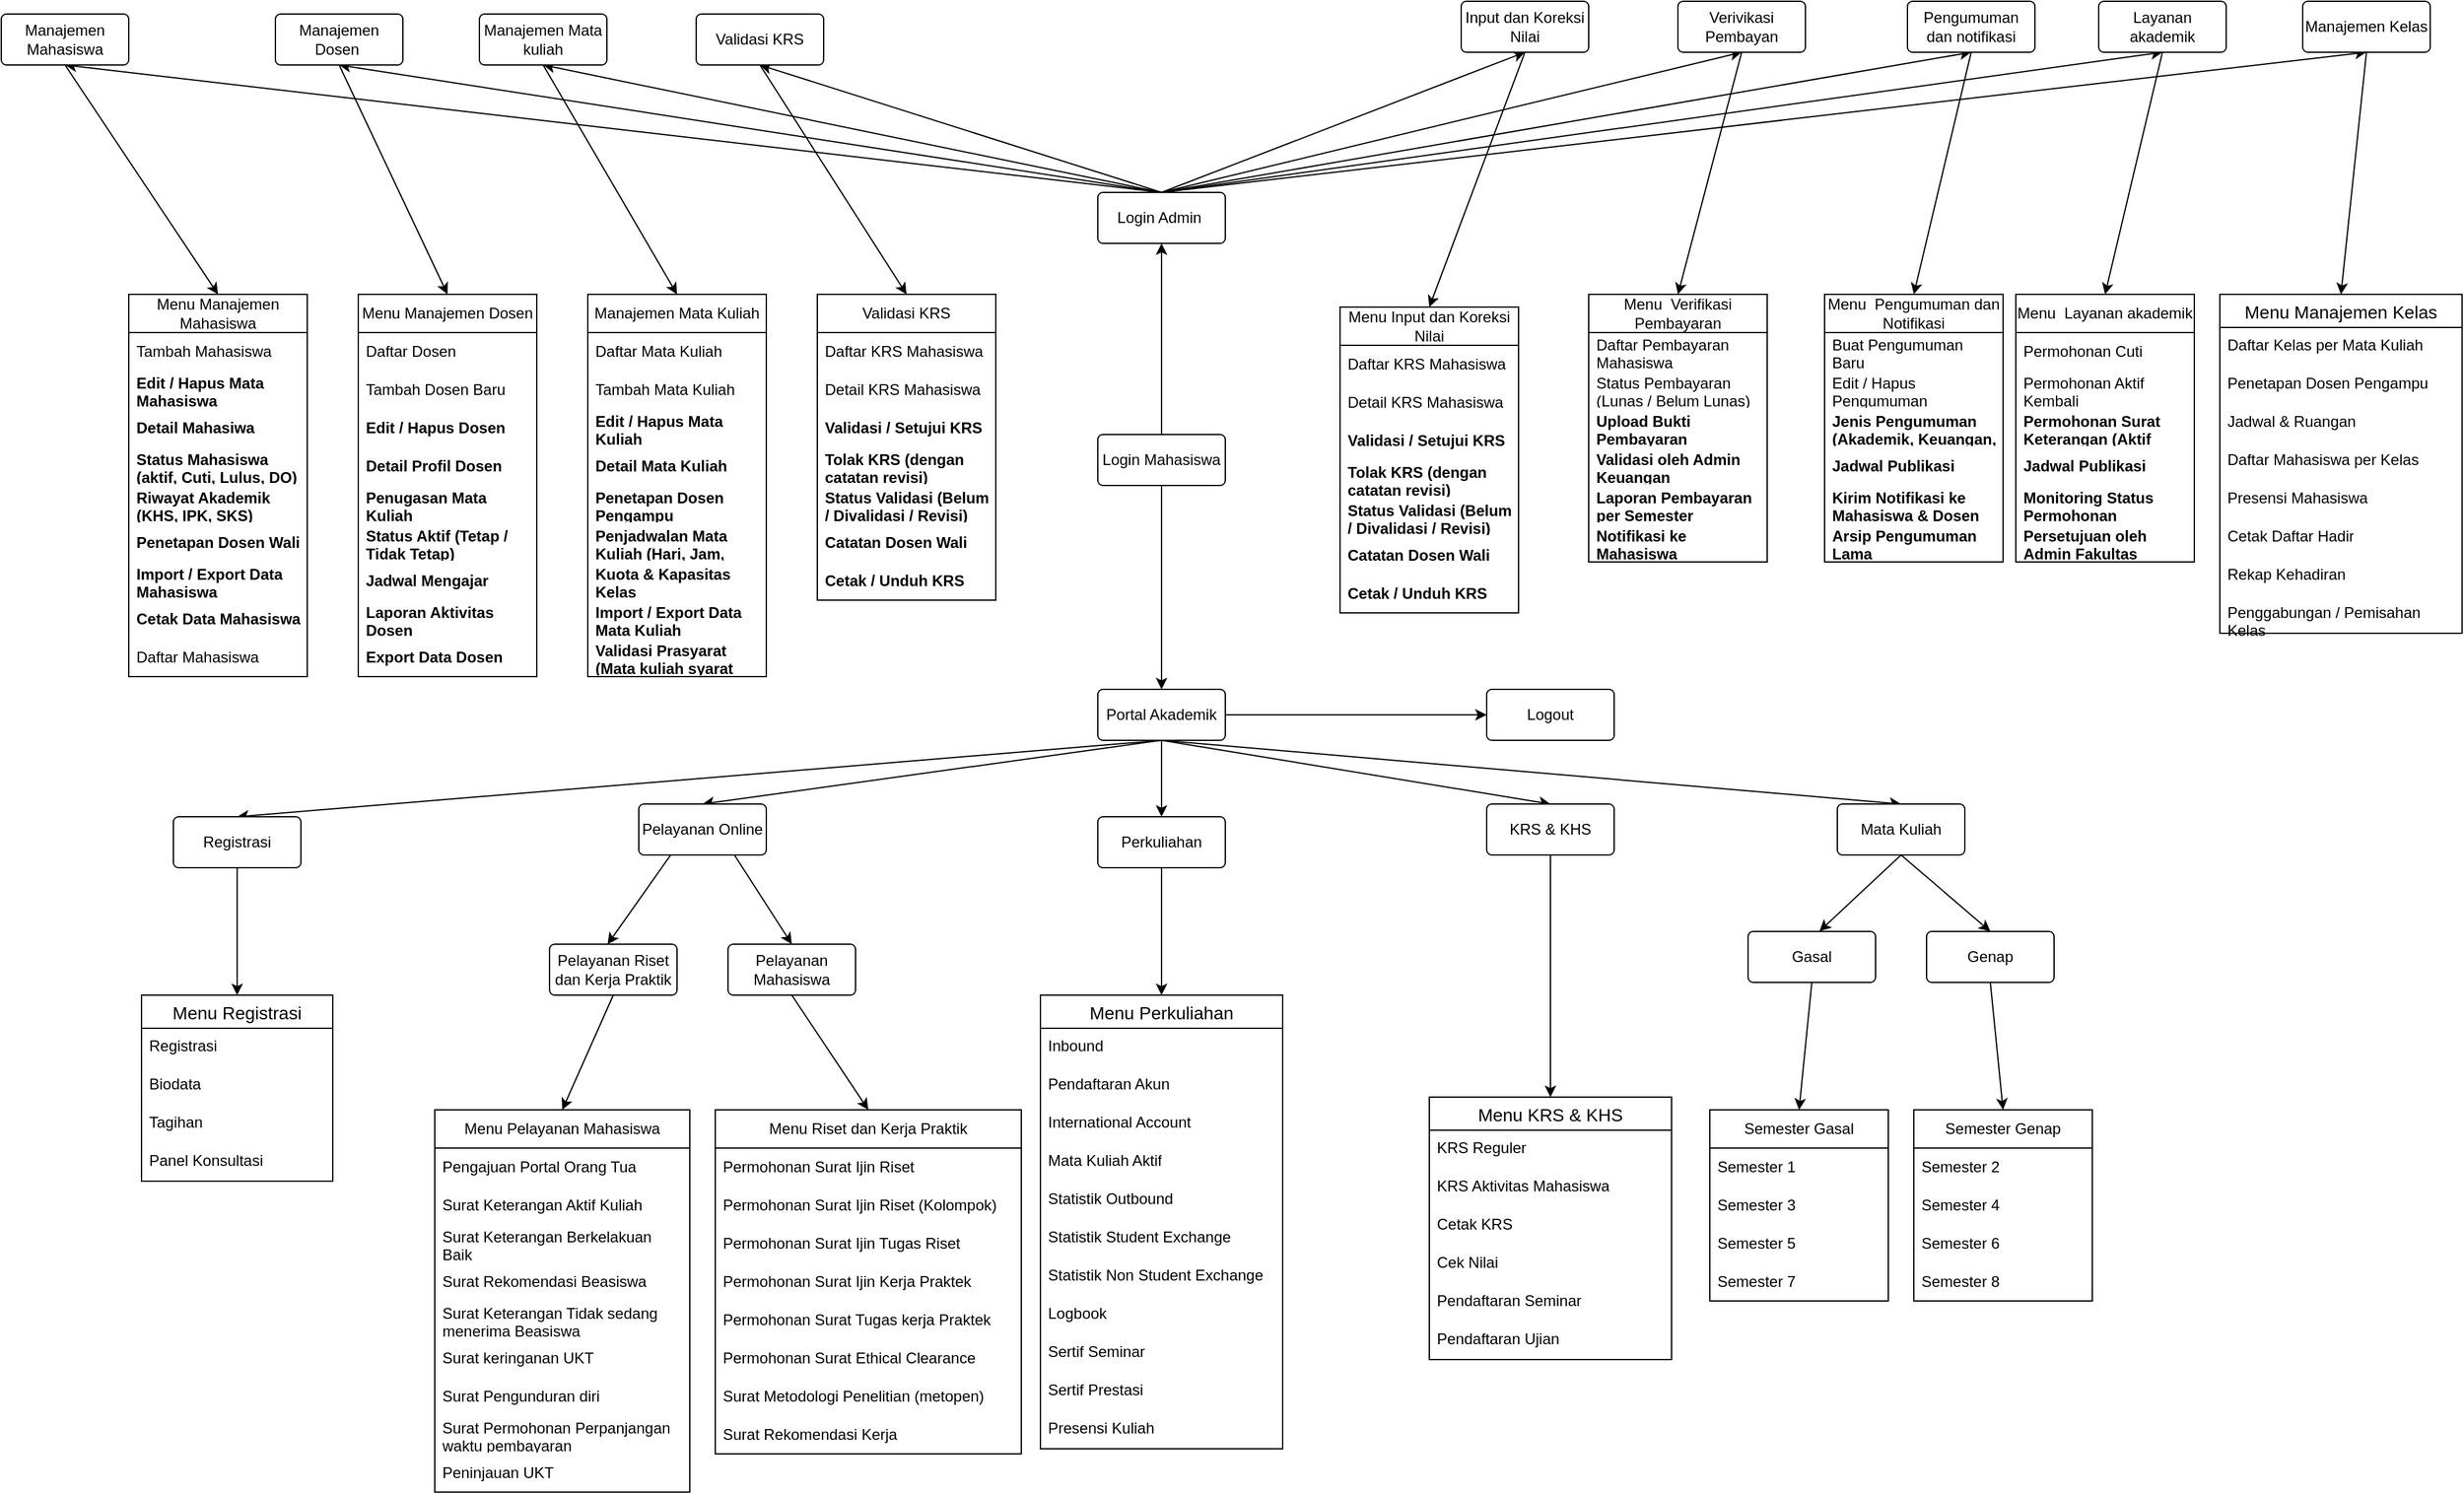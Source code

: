 <mxfile>
    <diagram name="Page-1" id="XrHhuJpk2YQxBKXzgdbh">
        <mxGraphModel dx="4082" dy="1298" grid="1" gridSize="10" guides="1" tooltips="1" connect="1" arrows="0" fold="1" page="1" pageScale="1" pageWidth="850" pageHeight="1100" math="0" shadow="0">
            <root>
                <mxCell id="0"/>
                <mxCell id="1" parent="0"/>
                <mxCell id="265" style="edgeStyle=none;html=1;exitX=0.5;exitY=0;exitDx=0;exitDy=0;entryX=0.5;entryY=1;entryDx=0;entryDy=0;" parent="1" source="vxwZ2ynwk_jNYCJZXO2z-90" target="VOGMMPc9eYCUuUgIyV1X-90" edge="1">
                    <mxGeometry relative="1" as="geometry"/>
                </mxCell>
                <mxCell id="266" style="edgeStyle=none;html=1;exitX=0.5;exitY=0;exitDx=0;exitDy=0;entryX=0.5;entryY=1;entryDx=0;entryDy=0;" parent="1" source="vxwZ2ynwk_jNYCJZXO2z-90" target="VOGMMPc9eYCUuUgIyV1X-91" edge="1">
                    <mxGeometry relative="1" as="geometry"/>
                </mxCell>
                <mxCell id="267" style="edgeStyle=none;html=1;exitX=0.5;exitY=0;exitDx=0;exitDy=0;entryX=0.5;entryY=1;entryDx=0;entryDy=0;" parent="1" source="vxwZ2ynwk_jNYCJZXO2z-90" target="VOGMMPc9eYCUuUgIyV1X-93" edge="1">
                    <mxGeometry relative="1" as="geometry"/>
                </mxCell>
                <mxCell id="269" style="edgeStyle=none;html=1;exitX=0.5;exitY=0;exitDx=0;exitDy=0;entryX=0.5;entryY=1;entryDx=0;entryDy=0;" parent="1" source="vxwZ2ynwk_jNYCJZXO2z-90" target="VOGMMPc9eYCUuUgIyV1X-92" edge="1">
                    <mxGeometry relative="1" as="geometry"/>
                </mxCell>
                <mxCell id="270" style="edgeStyle=none;html=1;exitX=0.5;exitY=0;exitDx=0;exitDy=0;entryX=0.5;entryY=1;entryDx=0;entryDy=0;" parent="1" source="vxwZ2ynwk_jNYCJZXO2z-90" target="VOGMMPc9eYCUuUgIyV1X-94" edge="1">
                    <mxGeometry relative="1" as="geometry"/>
                </mxCell>
                <mxCell id="271" style="edgeStyle=none;html=1;exitX=0.5;exitY=0;exitDx=0;exitDy=0;entryX=0.5;entryY=1;entryDx=0;entryDy=0;" parent="1" source="vxwZ2ynwk_jNYCJZXO2z-90" target="VOGMMPc9eYCUuUgIyV1X-95" edge="1">
                    <mxGeometry relative="1" as="geometry"/>
                </mxCell>
                <mxCell id="272" style="edgeStyle=none;html=1;exitX=0.5;exitY=0;exitDx=0;exitDy=0;entryX=0.5;entryY=1;entryDx=0;entryDy=0;" parent="1" source="vxwZ2ynwk_jNYCJZXO2z-90" target="VOGMMPc9eYCUuUgIyV1X-96" edge="1">
                    <mxGeometry relative="1" as="geometry"/>
                </mxCell>
                <mxCell id="273" style="edgeStyle=none;html=1;exitX=0.5;exitY=0;exitDx=0;exitDy=0;entryX=0.5;entryY=1;entryDx=0;entryDy=0;" parent="1" source="vxwZ2ynwk_jNYCJZXO2z-90" target="VOGMMPc9eYCUuUgIyV1X-97" edge="1">
                    <mxGeometry relative="1" as="geometry"/>
                </mxCell>
                <mxCell id="298" style="edgeStyle=none;html=1;exitX=0.5;exitY=0;exitDx=0;exitDy=0;entryX=0.5;entryY=1;entryDx=0;entryDy=0;" parent="1" source="vxwZ2ynwk_jNYCJZXO2z-90" target="vxwZ2ynwk_jNYCJZXO2z-91" edge="1">
                    <mxGeometry relative="1" as="geometry"/>
                </mxCell>
                <mxCell id="vxwZ2ynwk_jNYCJZXO2z-90" value="Login Admin&amp;nbsp;" style="rounded=1;arcSize=10;whiteSpace=wrap;html=1;align=center;" parent="1" vertex="1">
                    <mxGeometry x="-80" y="760" width="100" height="40" as="geometry"/>
                </mxCell>
                <mxCell id="387" style="edgeStyle=none;html=1;exitX=0.5;exitY=1;exitDx=0;exitDy=0;entryX=0.5;entryY=0;entryDx=0;entryDy=0;" edge="1" parent="1" source="vxwZ2ynwk_jNYCJZXO2z-91" target="299">
                    <mxGeometry relative="1" as="geometry"/>
                </mxCell>
                <mxCell id="vxwZ2ynwk_jNYCJZXO2z-91" value="Manajemen Mahasiswa" style="rounded=1;arcSize=10;whiteSpace=wrap;html=1;align=center;" parent="1" vertex="1">
                    <mxGeometry x="-940" y="620" width="100" height="40" as="geometry"/>
                </mxCell>
                <mxCell id="386" style="edgeStyle=none;html=1;exitX=0.5;exitY=1;exitDx=0;exitDy=0;entryX=0.5;entryY=0;entryDx=0;entryDy=0;" edge="1" parent="1" source="VOGMMPc9eYCUuUgIyV1X-90" target="311">
                    <mxGeometry relative="1" as="geometry"/>
                </mxCell>
                <mxCell id="VOGMMPc9eYCUuUgIyV1X-90" value="Manajemen Dosen&amp;nbsp;" style="rounded=1;arcSize=10;whiteSpace=wrap;html=1;align=center;" parent="1" vertex="1">
                    <mxGeometry x="-725" y="620" width="100" height="40" as="geometry"/>
                </mxCell>
                <mxCell id="385" style="edgeStyle=none;html=1;exitX=0.5;exitY=1;exitDx=0;exitDy=0;entryX=0.5;entryY=0;entryDx=0;entryDy=0;" edge="1" parent="1" source="VOGMMPc9eYCUuUgIyV1X-91" target="321">
                    <mxGeometry relative="1" as="geometry"/>
                </mxCell>
                <mxCell id="VOGMMPc9eYCUuUgIyV1X-91" value="Manajemen Mata kuliah" style="rounded=1;arcSize=10;whiteSpace=wrap;html=1;align=center;" parent="1" vertex="1">
                    <mxGeometry x="-565" y="620" width="100" height="40" as="geometry"/>
                </mxCell>
                <mxCell id="384" style="edgeStyle=none;html=1;exitX=0.5;exitY=1;exitDx=0;exitDy=0;entryX=0.5;entryY=0;entryDx=0;entryDy=0;" edge="1" parent="1" source="VOGMMPc9eYCUuUgIyV1X-92" target="331">
                    <mxGeometry relative="1" as="geometry"/>
                </mxCell>
                <mxCell id="VOGMMPc9eYCUuUgIyV1X-92" value="Validasi KRS" style="rounded=1;arcSize=10;whiteSpace=wrap;html=1;align=center;" parent="1" vertex="1">
                    <mxGeometry x="-395" y="620" width="100" height="40" as="geometry"/>
                </mxCell>
                <mxCell id="388" style="edgeStyle=none;html=1;exitX=0.5;exitY=1;exitDx=0;exitDy=0;entryX=0.5;entryY=0;entryDx=0;entryDy=0;" edge="1" parent="1" source="VOGMMPc9eYCUuUgIyV1X-93" target="340">
                    <mxGeometry relative="1" as="geometry"/>
                </mxCell>
                <mxCell id="VOGMMPc9eYCUuUgIyV1X-93" value="Input dan Koreksi Nilai" style="rounded=1;arcSize=10;whiteSpace=wrap;html=1;align=center;" parent="1" vertex="1">
                    <mxGeometry x="205" y="610" width="100" height="40" as="geometry"/>
                </mxCell>
                <mxCell id="389" style="edgeStyle=none;html=1;exitX=0.5;exitY=1;exitDx=0;exitDy=0;entryX=0.5;entryY=0;entryDx=0;entryDy=0;" edge="1" parent="1" source="VOGMMPc9eYCUuUgIyV1X-94" target="348">
                    <mxGeometry relative="1" as="geometry"/>
                </mxCell>
                <mxCell id="VOGMMPc9eYCUuUgIyV1X-94" value="Verivikasi Pembayan" style="rounded=1;arcSize=10;whiteSpace=wrap;html=1;align=center;" parent="1" vertex="1">
                    <mxGeometry x="375" y="610" width="100" height="40" as="geometry"/>
                </mxCell>
                <mxCell id="390" style="edgeStyle=none;html=1;exitX=0.5;exitY=1;exitDx=0;exitDy=0;entryX=0.5;entryY=0;entryDx=0;entryDy=0;" edge="1" parent="1" source="VOGMMPc9eYCUuUgIyV1X-95" target="356">
                    <mxGeometry relative="1" as="geometry"/>
                </mxCell>
                <mxCell id="VOGMMPc9eYCUuUgIyV1X-95" value="Pengumuman dan notifikasi" style="rounded=1;arcSize=10;whiteSpace=wrap;html=1;align=center;" parent="1" vertex="1">
                    <mxGeometry x="555" y="610" width="100" height="40" as="geometry"/>
                </mxCell>
                <mxCell id="391" style="edgeStyle=none;html=1;exitX=0.5;exitY=1;exitDx=0;exitDy=0;entryX=0.5;entryY=0;entryDx=0;entryDy=0;" edge="1" parent="1" source="VOGMMPc9eYCUuUgIyV1X-96" target="365">
                    <mxGeometry relative="1" as="geometry"/>
                </mxCell>
                <mxCell id="VOGMMPc9eYCUuUgIyV1X-96" value="Layanan akademik" style="rounded=1;arcSize=10;whiteSpace=wrap;html=1;align=center;" parent="1" vertex="1">
                    <mxGeometry x="705" y="610" width="100" height="40" as="geometry"/>
                </mxCell>
                <mxCell id="392" style="edgeStyle=none;html=1;exitX=0.5;exitY=1;exitDx=0;exitDy=0;entryX=0.5;entryY=0;entryDx=0;entryDy=0;" edge="1" parent="1" source="VOGMMPc9eYCUuUgIyV1X-97" target="274">
                    <mxGeometry relative="1" as="geometry"/>
                </mxCell>
                <mxCell id="VOGMMPc9eYCUuUgIyV1X-97" value="Manajemen Kelas" style="rounded=1;arcSize=10;whiteSpace=wrap;html=1;align=center;" parent="1" vertex="1">
                    <mxGeometry x="865" y="610" width="100" height="40" as="geometry"/>
                </mxCell>
                <mxCell id="168" style="edgeStyle=none;html=1;exitX=0.5;exitY=1;exitDx=0;exitDy=0;entryX=0.5;entryY=0;entryDx=0;entryDy=0;" parent="1" source="154" target="155" edge="1">
                    <mxGeometry relative="1" as="geometry"/>
                </mxCell>
                <mxCell id="261" style="edgeStyle=none;html=1;exitX=0.5;exitY=0;exitDx=0;exitDy=0;" parent="1" source="154" target="vxwZ2ynwk_jNYCJZXO2z-90" edge="1">
                    <mxGeometry relative="1" as="geometry"/>
                </mxCell>
                <mxCell id="154" value="Login Mahasiswa" style="rounded=1;arcSize=10;whiteSpace=wrap;html=1;align=center;" parent="1" vertex="1">
                    <mxGeometry x="-80" y="950" width="100" height="40" as="geometry"/>
                </mxCell>
                <mxCell id="174" style="edgeStyle=none;html=1;exitX=0.5;exitY=1;exitDx=0;exitDy=0;entryX=0.5;entryY=0;entryDx=0;entryDy=0;" parent="1" source="155" target="159" edge="1">
                    <mxGeometry relative="1" as="geometry"/>
                </mxCell>
                <mxCell id="178" style="edgeStyle=none;html=1;exitX=0.5;exitY=1;exitDx=0;exitDy=0;entryX=0.5;entryY=0;entryDx=0;entryDy=0;" parent="1" source="155" target="160" edge="1">
                    <mxGeometry relative="1" as="geometry"/>
                </mxCell>
                <mxCell id="179" style="edgeStyle=none;html=1;exitX=0.5;exitY=1;exitDx=0;exitDy=0;entryX=0.5;entryY=0;entryDx=0;entryDy=0;" parent="1" source="155" target="158" edge="1">
                    <mxGeometry relative="1" as="geometry"/>
                </mxCell>
                <mxCell id="257" style="edgeStyle=none;html=1;exitX=1;exitY=0.5;exitDx=0;exitDy=0;entryX=0;entryY=0.5;entryDx=0;entryDy=0;" parent="1" source="155" target="162" edge="1">
                    <mxGeometry relative="1" as="geometry"/>
                </mxCell>
                <mxCell id="259" style="edgeStyle=none;html=1;exitX=0.5;exitY=1;exitDx=0;exitDy=0;entryX=0.5;entryY=0;entryDx=0;entryDy=0;" parent="1" source="155" target="156" edge="1">
                    <mxGeometry relative="1" as="geometry"/>
                </mxCell>
                <mxCell id="260" style="edgeStyle=none;html=1;exitX=0.5;exitY=1;exitDx=0;exitDy=0;entryX=0.5;entryY=0;entryDx=0;entryDy=0;" parent="1" source="155" target="166" edge="1">
                    <mxGeometry relative="1" as="geometry"/>
                </mxCell>
                <mxCell id="155" value="Portal Akademik" style="rounded=1;arcSize=10;whiteSpace=wrap;html=1;align=center;" parent="1" vertex="1">
                    <mxGeometry x="-80" y="1150" width="100" height="40" as="geometry"/>
                </mxCell>
                <mxCell id="231" style="edgeStyle=none;html=1;exitX=0.5;exitY=1;exitDx=0;exitDy=0;entryX=0.5;entryY=0;entryDx=0;entryDy=0;" parent="1" source="156" target="225" edge="1">
                    <mxGeometry relative="1" as="geometry"/>
                </mxCell>
                <mxCell id="156" value="Registrasi" style="rounded=1;arcSize=10;whiteSpace=wrap;html=1;align=center;" parent="1" vertex="1">
                    <mxGeometry x="-805" y="1250" width="100" height="40" as="geometry"/>
                </mxCell>
                <mxCell id="224" style="edgeStyle=none;html=1;exitX=0.5;exitY=1;exitDx=0;exitDy=0;entryX=0.5;entryY=0;entryDx=0;entryDy=0;" parent="1" source="158" target="217" edge="1">
                    <mxGeometry relative="1" as="geometry"/>
                </mxCell>
                <mxCell id="158" value="KRS &amp;amp; KHS" style="rounded=1;arcSize=10;whiteSpace=wrap;html=1;align=center;" parent="1" vertex="1">
                    <mxGeometry x="225" y="1240" width="100" height="40" as="geometry"/>
                </mxCell>
                <mxCell id="216" style="edgeStyle=none;html=1;exitX=0.5;exitY=1;exitDx=0;exitDy=0;entryX=0.5;entryY=0;entryDx=0;entryDy=0;" parent="1" source="159" target="204" edge="1">
                    <mxGeometry relative="1" as="geometry"/>
                </mxCell>
                <mxCell id="159" value="Perkuliahan" style="rounded=1;arcSize=10;whiteSpace=wrap;html=1;align=center;" parent="1" vertex="1">
                    <mxGeometry x="-80" y="1250" width="100" height="40" as="geometry"/>
                </mxCell>
                <mxCell id="182" style="edgeStyle=none;html=1;exitX=0.75;exitY=1;exitDx=0;exitDy=0;entryX=0.5;entryY=0;entryDx=0;entryDy=0;" parent="1" source="160" target="180" edge="1">
                    <mxGeometry relative="1" as="geometry"/>
                </mxCell>
                <mxCell id="160" value="Pelayanan Online" style="rounded=1;arcSize=10;whiteSpace=wrap;html=1;align=center;" parent="1" vertex="1">
                    <mxGeometry x="-440" y="1240" width="100" height="40" as="geometry"/>
                </mxCell>
                <mxCell id="162" value="Logout" style="rounded=1;arcSize=10;whiteSpace=wrap;html=1;align=center;" parent="1" vertex="1">
                    <mxGeometry x="225" y="1150" width="100" height="40" as="geometry"/>
                </mxCell>
                <mxCell id="193" style="edgeStyle=none;html=1;exitX=0.5;exitY=1;exitDx=0;exitDy=0;entryX=0.5;entryY=0;entryDx=0;entryDy=0;" parent="1" source="165" target="183" edge="1">
                    <mxGeometry relative="1" as="geometry"/>
                </mxCell>
                <mxCell id="165" value="Pelayanan Riset dan Kerja Praktik" style="rounded=1;arcSize=10;whiteSpace=wrap;html=1;align=center;" parent="1" vertex="1">
                    <mxGeometry x="-510" y="1350" width="100" height="40" as="geometry"/>
                </mxCell>
                <mxCell id="243" style="edgeStyle=none;html=1;exitX=0.5;exitY=1;exitDx=0;exitDy=0;entryX=0.5;entryY=0;entryDx=0;entryDy=0;" parent="1" source="166" target="240" edge="1">
                    <mxGeometry relative="1" as="geometry"/>
                </mxCell>
                <mxCell id="166" value="Mata Kuliah" style="rounded=1;arcSize=10;whiteSpace=wrap;html=1;align=center;" parent="1" vertex="1">
                    <mxGeometry x="500" y="1240" width="100" height="40" as="geometry"/>
                </mxCell>
                <mxCell id="203" style="edgeStyle=none;html=1;exitX=0.5;exitY=1;exitDx=0;exitDy=0;entryX=0.5;entryY=0;entryDx=0;entryDy=0;" parent="1" source="180" target="194" edge="1">
                    <mxGeometry relative="1" as="geometry"/>
                </mxCell>
                <mxCell id="180" value="Pelayanan Mahasiswa" style="rounded=1;arcSize=10;whiteSpace=wrap;html=1;align=center;" parent="1" vertex="1">
                    <mxGeometry x="-370" y="1350" width="100" height="40" as="geometry"/>
                </mxCell>
                <mxCell id="181" style="edgeStyle=none;html=1;exitX=0.25;exitY=1;exitDx=0;exitDy=0;entryX=0.455;entryY=0.003;entryDx=0;entryDy=0;entryPerimeter=0;" parent="1" source="160" target="165" edge="1">
                    <mxGeometry relative="1" as="geometry"/>
                </mxCell>
                <mxCell id="183" value="Menu Pelayanan Mahasiswa" style="swimlane;fontStyle=0;childLayout=stackLayout;horizontal=1;startSize=30;horizontalStack=0;resizeParent=1;resizeParentMax=0;resizeLast=0;collapsible=1;marginBottom=0;whiteSpace=wrap;html=1;" parent="1" vertex="1">
                    <mxGeometry x="-600" y="1480" width="200" height="300" as="geometry">
                        <mxRectangle x="710" y="690" width="190" height="30" as="alternateBounds"/>
                    </mxGeometry>
                </mxCell>
                <mxCell id="184" value="Pengajuan Portal Orang Tua" style="text;strokeColor=none;fillColor=none;align=left;verticalAlign=middle;spacingLeft=4;spacingRight=4;overflow=hidden;points=[[0,0.5],[1,0.5]];portConstraint=eastwest;rotatable=0;whiteSpace=wrap;html=1;" parent="183" vertex="1">
                    <mxGeometry y="30" width="200" height="30" as="geometry"/>
                </mxCell>
                <mxCell id="185" value="Surat Keterangan Aktif Kuliah" style="text;strokeColor=none;fillColor=none;align=left;verticalAlign=middle;spacingLeft=4;spacingRight=4;overflow=hidden;points=[[0,0.5],[1,0.5]];portConstraint=eastwest;rotatable=0;whiteSpace=wrap;html=1;" parent="183" vertex="1">
                    <mxGeometry y="60" width="200" height="30" as="geometry"/>
                </mxCell>
                <mxCell id="186" value="Surat Keterangan Berkelakuan Baik" style="text;strokeColor=none;fillColor=none;align=left;verticalAlign=middle;spacingLeft=4;spacingRight=4;overflow=hidden;points=[[0,0.5],[1,0.5]];portConstraint=eastwest;rotatable=0;whiteSpace=wrap;html=1;" parent="183" vertex="1">
                    <mxGeometry y="90" width="200" height="30" as="geometry"/>
                </mxCell>
                <mxCell id="187" value="Surat Rekomendasi Beasiswa&amp;nbsp;" style="text;strokeColor=none;fillColor=none;align=left;verticalAlign=middle;spacingLeft=4;spacingRight=4;overflow=hidden;points=[[0,0.5],[1,0.5]];portConstraint=eastwest;rotatable=0;whiteSpace=wrap;html=1;" parent="183" vertex="1">
                    <mxGeometry y="120" width="200" height="30" as="geometry"/>
                </mxCell>
                <mxCell id="188" value="&lt;span style=&quot;color: rgb(0, 0, 0);&quot;&gt;Surat Keterangan Tidak sedang menerima Beasiswa&lt;/span&gt;" style="text;strokeColor=none;fillColor=none;align=left;verticalAlign=middle;spacingLeft=4;spacingRight=4;overflow=hidden;points=[[0,0.5],[1,0.5]];portConstraint=eastwest;rotatable=0;whiteSpace=wrap;html=1;" parent="183" vertex="1">
                    <mxGeometry y="150" width="200" height="30" as="geometry"/>
                </mxCell>
                <mxCell id="189" value="Surat keringanan UKT" style="text;strokeColor=none;fillColor=none;align=left;verticalAlign=middle;spacingLeft=4;spacingRight=4;overflow=hidden;points=[[0,0.5],[1,0.5]];portConstraint=eastwest;rotatable=0;whiteSpace=wrap;html=1;" parent="183" vertex="1">
                    <mxGeometry y="180" width="200" height="30" as="geometry"/>
                </mxCell>
                <mxCell id="190" value="Surat Pengunduran diri" style="text;strokeColor=none;fillColor=none;align=left;verticalAlign=middle;spacingLeft=4;spacingRight=4;overflow=hidden;points=[[0,0.5],[1,0.5]];portConstraint=eastwest;rotatable=0;whiteSpace=wrap;html=1;" parent="183" vertex="1">
                    <mxGeometry y="210" width="200" height="30" as="geometry"/>
                </mxCell>
                <mxCell id="191" value="Surat Permohonan Perpanjangan waktu pembayaran" style="text;strokeColor=none;fillColor=none;align=left;verticalAlign=middle;spacingLeft=4;spacingRight=4;overflow=hidden;points=[[0,0.5],[1,0.5]];portConstraint=eastwest;rotatable=0;whiteSpace=wrap;html=1;" parent="183" vertex="1">
                    <mxGeometry y="240" width="200" height="30" as="geometry"/>
                </mxCell>
                <mxCell id="192" value="Peninjauan UKT" style="text;strokeColor=none;fillColor=none;align=left;verticalAlign=middle;spacingLeft=4;spacingRight=4;overflow=hidden;points=[[0,0.5],[1,0.5]];portConstraint=eastwest;rotatable=0;whiteSpace=wrap;html=1;" parent="183" vertex="1">
                    <mxGeometry y="270" width="200" height="30" as="geometry"/>
                </mxCell>
                <mxCell id="194" value="&lt;span style=&quot;color: rgb(0, 0, 0);&quot;&gt;Menu Riset dan Kerja Praktik&lt;/span&gt;" style="swimlane;fontStyle=0;childLayout=stackLayout;horizontal=1;startSize=30;horizontalStack=0;resizeParent=1;resizeParentMax=0;resizeLast=0;collapsible=1;marginBottom=0;whiteSpace=wrap;html=1;" parent="1" vertex="1">
                    <mxGeometry x="-380" y="1480" width="240" height="270" as="geometry">
                        <mxRectangle x="900" y="630" width="190" height="30" as="alternateBounds"/>
                    </mxGeometry>
                </mxCell>
                <mxCell id="195" value="Permohonan Surat Ijin Riset" style="text;strokeColor=none;fillColor=none;align=left;verticalAlign=middle;spacingLeft=4;spacingRight=4;overflow=hidden;points=[[0,0.5],[1,0.5]];portConstraint=eastwest;rotatable=0;whiteSpace=wrap;html=1;" parent="194" vertex="1">
                    <mxGeometry y="30" width="240" height="30" as="geometry"/>
                </mxCell>
                <mxCell id="196" value="Permohonan Surat Ijin Riset (Kolompok)" style="text;strokeColor=none;fillColor=none;align=left;verticalAlign=middle;spacingLeft=4;spacingRight=4;overflow=hidden;points=[[0,0.5],[1,0.5]];portConstraint=eastwest;rotatable=0;whiteSpace=wrap;html=1;" parent="194" vertex="1">
                    <mxGeometry y="60" width="240" height="30" as="geometry"/>
                </mxCell>
                <mxCell id="197" value="Permohonan Surat Ijin Tugas Riset&amp;nbsp;" style="text;strokeColor=none;fillColor=none;align=left;verticalAlign=middle;spacingLeft=4;spacingRight=4;overflow=hidden;points=[[0,0.5],[1,0.5]];portConstraint=eastwest;rotatable=0;whiteSpace=wrap;html=1;" parent="194" vertex="1">
                    <mxGeometry y="90" width="240" height="30" as="geometry"/>
                </mxCell>
                <mxCell id="198" value="Permohonan Surat Ijin Kerja Praktek" style="text;strokeColor=none;fillColor=none;align=left;verticalAlign=middle;spacingLeft=4;spacingRight=4;overflow=hidden;points=[[0,0.5],[1,0.5]];portConstraint=eastwest;rotatable=0;whiteSpace=wrap;html=1;" parent="194" vertex="1">
                    <mxGeometry y="120" width="240" height="30" as="geometry"/>
                </mxCell>
                <mxCell id="199" value="Permohonan Surat Tugas kerja Praktek" style="text;strokeColor=none;fillColor=none;align=left;verticalAlign=middle;spacingLeft=4;spacingRight=4;overflow=hidden;points=[[0,0.5],[1,0.5]];portConstraint=eastwest;rotatable=0;whiteSpace=wrap;html=1;" parent="194" vertex="1">
                    <mxGeometry y="150" width="240" height="30" as="geometry"/>
                </mxCell>
                <mxCell id="200" value="Permohonan Surat Ethical Clearance" style="text;strokeColor=none;fillColor=none;align=left;verticalAlign=middle;spacingLeft=4;spacingRight=4;overflow=hidden;points=[[0,0.5],[1,0.5]];portConstraint=eastwest;rotatable=0;whiteSpace=wrap;html=1;" parent="194" vertex="1">
                    <mxGeometry y="180" width="240" height="30" as="geometry"/>
                </mxCell>
                <mxCell id="201" value="Surat Metodologi Penelitian (metopen)" style="text;strokeColor=none;fillColor=none;align=left;verticalAlign=middle;spacingLeft=4;spacingRight=4;overflow=hidden;points=[[0,0.5],[1,0.5]];portConstraint=eastwest;rotatable=0;whiteSpace=wrap;html=1;" parent="194" vertex="1">
                    <mxGeometry y="210" width="240" height="30" as="geometry"/>
                </mxCell>
                <mxCell id="202" value="Surat Rekomendasi Kerja" style="text;strokeColor=none;fillColor=none;align=left;verticalAlign=middle;spacingLeft=4;spacingRight=4;overflow=hidden;points=[[0,0.5],[1,0.5]];portConstraint=eastwest;rotatable=0;whiteSpace=wrap;html=1;" parent="194" vertex="1">
                    <mxGeometry y="240" width="240" height="30" as="geometry"/>
                </mxCell>
                <mxCell id="204" value="Menu Perkuliahan" style="swimlane;fontStyle=0;childLayout=stackLayout;horizontal=1;startSize=26;horizontalStack=0;resizeParent=1;resizeParentMax=0;resizeLast=0;collapsible=1;marginBottom=0;align=center;fontSize=14;" parent="1" vertex="1">
                    <mxGeometry x="-125" y="1390" width="190" height="356" as="geometry"/>
                </mxCell>
                <mxCell id="205" value="Inbound" style="text;strokeColor=none;fillColor=none;spacingLeft=4;spacingRight=4;overflow=hidden;rotatable=0;points=[[0,0.5],[1,0.5]];portConstraint=eastwest;fontSize=12;whiteSpace=wrap;html=1;" parent="204" vertex="1">
                    <mxGeometry y="26" width="190" height="30" as="geometry"/>
                </mxCell>
                <mxCell id="206" value="Pendaftaran Akun" style="text;strokeColor=none;fillColor=none;spacingLeft=4;spacingRight=4;overflow=hidden;rotatable=0;points=[[0,0.5],[1,0.5]];portConstraint=eastwest;fontSize=12;whiteSpace=wrap;html=1;" parent="204" vertex="1">
                    <mxGeometry y="56" width="190" height="30" as="geometry"/>
                </mxCell>
                <mxCell id="207" value="International Account" style="text;strokeColor=none;fillColor=none;spacingLeft=4;spacingRight=4;overflow=hidden;rotatable=0;points=[[0,0.5],[1,0.5]];portConstraint=eastwest;fontSize=12;whiteSpace=wrap;html=1;" parent="204" vertex="1">
                    <mxGeometry y="86" width="190" height="30" as="geometry"/>
                </mxCell>
                <mxCell id="208" value="Mata Kuliah Aktif" style="text;strokeColor=none;fillColor=none;spacingLeft=4;spacingRight=4;overflow=hidden;rotatable=0;points=[[0,0.5],[1,0.5]];portConstraint=eastwest;fontSize=12;whiteSpace=wrap;html=1;" parent="204" vertex="1">
                    <mxGeometry y="116" width="190" height="30" as="geometry"/>
                </mxCell>
                <mxCell id="209" value="Statistik Outbound" style="text;strokeColor=none;fillColor=none;spacingLeft=4;spacingRight=4;overflow=hidden;rotatable=0;points=[[0,0.5],[1,0.5]];portConstraint=eastwest;fontSize=12;whiteSpace=wrap;html=1;" parent="204" vertex="1">
                    <mxGeometry y="146" width="190" height="30" as="geometry"/>
                </mxCell>
                <mxCell id="210" value="Statistik Student Exchange" style="text;strokeColor=none;fillColor=none;spacingLeft=4;spacingRight=4;overflow=hidden;rotatable=0;points=[[0,0.5],[1,0.5]];portConstraint=eastwest;fontSize=12;whiteSpace=wrap;html=1;" parent="204" vertex="1">
                    <mxGeometry y="176" width="190" height="30" as="geometry"/>
                </mxCell>
                <mxCell id="211" value="Statistik Non Student Exchange" style="text;strokeColor=none;fillColor=none;spacingLeft=4;spacingRight=4;overflow=hidden;rotatable=0;points=[[0,0.5],[1,0.5]];portConstraint=eastwest;fontSize=12;whiteSpace=wrap;html=1;" parent="204" vertex="1">
                    <mxGeometry y="206" width="190" height="30" as="geometry"/>
                </mxCell>
                <mxCell id="212" value="Logbook" style="text;strokeColor=none;fillColor=none;spacingLeft=4;spacingRight=4;overflow=hidden;rotatable=0;points=[[0,0.5],[1,0.5]];portConstraint=eastwest;fontSize=12;whiteSpace=wrap;html=1;" parent="204" vertex="1">
                    <mxGeometry y="236" width="190" height="30" as="geometry"/>
                </mxCell>
                <mxCell id="213" value="Sertif Seminar" style="text;strokeColor=none;fillColor=none;spacingLeft=4;spacingRight=4;overflow=hidden;rotatable=0;points=[[0,0.5],[1,0.5]];portConstraint=eastwest;fontSize=12;whiteSpace=wrap;html=1;" parent="204" vertex="1">
                    <mxGeometry y="266" width="190" height="30" as="geometry"/>
                </mxCell>
                <mxCell id="214" value="Sertif Prestasi" style="text;strokeColor=none;fillColor=none;spacingLeft=4;spacingRight=4;overflow=hidden;rotatable=0;points=[[0,0.5],[1,0.5]];portConstraint=eastwest;fontSize=12;whiteSpace=wrap;html=1;" parent="204" vertex="1">
                    <mxGeometry y="296" width="190" height="30" as="geometry"/>
                </mxCell>
                <mxCell id="215" value="Presensi Kuliah" style="text;strokeColor=none;fillColor=none;spacingLeft=4;spacingRight=4;overflow=hidden;rotatable=0;points=[[0,0.5],[1,0.5]];portConstraint=eastwest;fontSize=12;whiteSpace=wrap;html=1;" parent="204" vertex="1">
                    <mxGeometry y="326" width="190" height="30" as="geometry"/>
                </mxCell>
                <mxCell id="217" value="Menu KRS &amp; KHS" style="swimlane;fontStyle=0;childLayout=stackLayout;horizontal=1;startSize=26;horizontalStack=0;resizeParent=1;resizeParentMax=0;resizeLast=0;collapsible=1;marginBottom=0;align=center;fontSize=14;" parent="1" vertex="1">
                    <mxGeometry x="180" y="1470" width="190" height="206" as="geometry">
                        <mxRectangle x="540" y="383" width="150" height="30" as="alternateBounds"/>
                    </mxGeometry>
                </mxCell>
                <mxCell id="218" value="KRS Reguler" style="text;strokeColor=none;fillColor=none;spacingLeft=4;spacingRight=4;overflow=hidden;rotatable=0;points=[[0,0.5],[1,0.5]];portConstraint=eastwest;fontSize=12;whiteSpace=wrap;html=1;" parent="217" vertex="1">
                    <mxGeometry y="26" width="190" height="30" as="geometry"/>
                </mxCell>
                <mxCell id="219" value="KRS Aktivitas Mahasiswa" style="text;strokeColor=none;fillColor=none;spacingLeft=4;spacingRight=4;overflow=hidden;rotatable=0;points=[[0,0.5],[1,0.5]];portConstraint=eastwest;fontSize=12;whiteSpace=wrap;html=1;" parent="217" vertex="1">
                    <mxGeometry y="56" width="190" height="30" as="geometry"/>
                </mxCell>
                <mxCell id="220" value="Cetak KRS" style="text;strokeColor=none;fillColor=none;spacingLeft=4;spacingRight=4;overflow=hidden;rotatable=0;points=[[0,0.5],[1,0.5]];portConstraint=eastwest;fontSize=12;whiteSpace=wrap;html=1;" parent="217" vertex="1">
                    <mxGeometry y="86" width="190" height="30" as="geometry"/>
                </mxCell>
                <mxCell id="221" value="Cek Nilai" style="text;strokeColor=none;fillColor=none;spacingLeft=4;spacingRight=4;overflow=hidden;rotatable=0;points=[[0,0.5],[1,0.5]];portConstraint=eastwest;fontSize=12;whiteSpace=wrap;html=1;" parent="217" vertex="1">
                    <mxGeometry y="116" width="190" height="30" as="geometry"/>
                </mxCell>
                <mxCell id="222" value="Pendaftaran Seminar" style="text;strokeColor=none;fillColor=none;spacingLeft=4;spacingRight=4;overflow=hidden;rotatable=0;points=[[0,0.5],[1,0.5]];portConstraint=eastwest;fontSize=12;whiteSpace=wrap;html=1;" parent="217" vertex="1">
                    <mxGeometry y="146" width="190" height="30" as="geometry"/>
                </mxCell>
                <mxCell id="223" value="Pendaftaran Ujian" style="text;strokeColor=none;fillColor=none;spacingLeft=4;spacingRight=4;overflow=hidden;rotatable=0;points=[[0,0.5],[1,0.5]];portConstraint=eastwest;fontSize=12;whiteSpace=wrap;html=1;" parent="217" vertex="1">
                    <mxGeometry y="176" width="190" height="30" as="geometry"/>
                </mxCell>
                <mxCell id="225" value="Menu Registrasi" style="swimlane;fontStyle=0;childLayout=stackLayout;horizontal=1;startSize=26;horizontalStack=0;resizeParent=1;resizeParentMax=0;resizeLast=0;collapsible=1;marginBottom=0;align=center;fontSize=14;" parent="1" vertex="1">
                    <mxGeometry x="-830" y="1390" width="150" height="146" as="geometry">
                        <mxRectangle x="600" y="450" width="140" height="30" as="alternateBounds"/>
                    </mxGeometry>
                </mxCell>
                <mxCell id="226" value="Registrasi" style="text;strokeColor=none;fillColor=none;spacingLeft=4;spacingRight=4;overflow=hidden;rotatable=0;points=[[0,0.5],[1,0.5]];portConstraint=eastwest;fontSize=12;whiteSpace=wrap;html=1;" parent="225" vertex="1">
                    <mxGeometry y="26" width="150" height="30" as="geometry"/>
                </mxCell>
                <mxCell id="227" value="Biodata" style="text;strokeColor=none;fillColor=none;spacingLeft=4;spacingRight=4;overflow=hidden;rotatable=0;points=[[0,0.5],[1,0.5]];portConstraint=eastwest;fontSize=12;whiteSpace=wrap;html=1;" parent="225" vertex="1">
                    <mxGeometry y="56" width="150" height="30" as="geometry"/>
                </mxCell>
                <mxCell id="228" value="Tagihan" style="text;strokeColor=none;fillColor=none;spacingLeft=4;spacingRight=4;overflow=hidden;rotatable=0;points=[[0,0.5],[1,0.5]];portConstraint=eastwest;fontSize=12;whiteSpace=wrap;html=1;" parent="225" vertex="1">
                    <mxGeometry y="86" width="150" height="30" as="geometry"/>
                </mxCell>
                <mxCell id="229" value="Panel Konsultasi" style="text;strokeColor=none;fillColor=none;spacingLeft=4;spacingRight=4;overflow=hidden;rotatable=0;points=[[0,0.5],[1,0.5]];portConstraint=eastwest;fontSize=12;whiteSpace=wrap;html=1;" parent="225" vertex="1">
                    <mxGeometry y="116" width="150" height="30" as="geometry"/>
                </mxCell>
                <mxCell id="254" style="edgeStyle=none;html=1;exitX=0.5;exitY=1;exitDx=0;exitDy=0;entryX=0.5;entryY=0;entryDx=0;entryDy=0;" parent="1" source="240" target="244" edge="1">
                    <mxGeometry relative="1" as="geometry"/>
                </mxCell>
                <mxCell id="240" value="Genap" style="rounded=1;arcSize=10;whiteSpace=wrap;html=1;align=center;" parent="1" vertex="1">
                    <mxGeometry x="570" y="1340" width="100" height="40" as="geometry"/>
                </mxCell>
                <mxCell id="253" style="edgeStyle=none;html=1;exitX=0.5;exitY=1;exitDx=0;exitDy=0;entryX=0.5;entryY=0;entryDx=0;entryDy=0;" parent="1" source="241" target="249" edge="1">
                    <mxGeometry relative="1" as="geometry"/>
                </mxCell>
                <mxCell id="241" value="Gasal" style="rounded=1;arcSize=10;whiteSpace=wrap;html=1;align=center;" parent="1" vertex="1">
                    <mxGeometry x="430" y="1340" width="100" height="40" as="geometry"/>
                </mxCell>
                <mxCell id="242" style="edgeStyle=none;html=1;exitX=0.5;exitY=1;exitDx=0;exitDy=0;entryX=0.56;entryY=-0.004;entryDx=0;entryDy=0;entryPerimeter=0;" parent="1" source="166" target="241" edge="1">
                    <mxGeometry relative="1" as="geometry"/>
                </mxCell>
                <mxCell id="244" value="Semester Genap" style="swimlane;fontStyle=0;childLayout=stackLayout;horizontal=1;startSize=30;horizontalStack=0;resizeParent=1;resizeParentMax=0;resizeLast=0;collapsible=1;marginBottom=0;whiteSpace=wrap;html=1;" parent="1" vertex="1">
                    <mxGeometry x="560" y="1480" width="140" height="150" as="geometry"/>
                </mxCell>
                <mxCell id="245" value="Semester 2" style="text;strokeColor=none;fillColor=none;align=left;verticalAlign=middle;spacingLeft=4;spacingRight=4;overflow=hidden;points=[[0,0.5],[1,0.5]];portConstraint=eastwest;rotatable=0;whiteSpace=wrap;html=1;" parent="244" vertex="1">
                    <mxGeometry y="30" width="140" height="30" as="geometry"/>
                </mxCell>
                <mxCell id="246" value="Semester 4" style="text;strokeColor=none;fillColor=none;align=left;verticalAlign=middle;spacingLeft=4;spacingRight=4;overflow=hidden;points=[[0,0.5],[1,0.5]];portConstraint=eastwest;rotatable=0;whiteSpace=wrap;html=1;" parent="244" vertex="1">
                    <mxGeometry y="60" width="140" height="30" as="geometry"/>
                </mxCell>
                <mxCell id="247" value="Semester 6" style="text;strokeColor=none;fillColor=none;align=left;verticalAlign=middle;spacingLeft=4;spacingRight=4;overflow=hidden;points=[[0,0.5],[1,0.5]];portConstraint=eastwest;rotatable=0;whiteSpace=wrap;html=1;" parent="244" vertex="1">
                    <mxGeometry y="90" width="140" height="30" as="geometry"/>
                </mxCell>
                <mxCell id="256" value="Semester 8" style="text;strokeColor=none;fillColor=none;align=left;verticalAlign=middle;spacingLeft=4;spacingRight=4;overflow=hidden;points=[[0,0.5],[1,0.5]];portConstraint=eastwest;rotatable=0;whiteSpace=wrap;html=1;" parent="244" vertex="1">
                    <mxGeometry y="120" width="140" height="30" as="geometry"/>
                </mxCell>
                <mxCell id="249" value="Semester Gasal" style="swimlane;fontStyle=0;childLayout=stackLayout;horizontal=1;startSize=30;horizontalStack=0;resizeParent=1;resizeParentMax=0;resizeLast=0;collapsible=1;marginBottom=0;whiteSpace=wrap;html=1;" parent="1" vertex="1">
                    <mxGeometry x="400" y="1480" width="140" height="150" as="geometry"/>
                </mxCell>
                <mxCell id="250" value="Semester 1" style="text;strokeColor=none;fillColor=none;align=left;verticalAlign=middle;spacingLeft=4;spacingRight=4;overflow=hidden;points=[[0,0.5],[1,0.5]];portConstraint=eastwest;rotatable=0;whiteSpace=wrap;html=1;" parent="249" vertex="1">
                    <mxGeometry y="30" width="140" height="30" as="geometry"/>
                </mxCell>
                <mxCell id="251" value="Semester 3" style="text;strokeColor=none;fillColor=none;align=left;verticalAlign=middle;spacingLeft=4;spacingRight=4;overflow=hidden;points=[[0,0.5],[1,0.5]];portConstraint=eastwest;rotatable=0;whiteSpace=wrap;html=1;" parent="249" vertex="1">
                    <mxGeometry y="60" width="140" height="30" as="geometry"/>
                </mxCell>
                <mxCell id="252" value="Semester 5" style="text;strokeColor=none;fillColor=none;align=left;verticalAlign=middle;spacingLeft=4;spacingRight=4;overflow=hidden;points=[[0,0.5],[1,0.5]];portConstraint=eastwest;rotatable=0;whiteSpace=wrap;html=1;" parent="249" vertex="1">
                    <mxGeometry y="90" width="140" height="30" as="geometry"/>
                </mxCell>
                <mxCell id="255" value="Semester 7" style="text;strokeColor=none;fillColor=none;align=left;verticalAlign=middle;spacingLeft=4;spacingRight=4;overflow=hidden;points=[[0,0.5],[1,0.5]];portConstraint=eastwest;rotatable=0;whiteSpace=wrap;html=1;" parent="249" vertex="1">
                    <mxGeometry y="120" width="140" height="30" as="geometry"/>
                </mxCell>
                <mxCell id="274" value="Menu Manajemen Kelas" style="swimlane;fontStyle=0;childLayout=stackLayout;horizontal=1;startSize=26;horizontalStack=0;resizeParent=1;resizeParentMax=0;resizeLast=0;collapsible=1;marginBottom=0;align=center;fontSize=14;" parent="1" vertex="1">
                    <mxGeometry x="800" y="840" width="190" height="266" as="geometry"/>
                </mxCell>
                <mxCell id="275" value="Daftar Kelas per Mata Kuliah" style="text;strokeColor=none;fillColor=none;spacingLeft=4;spacingRight=4;overflow=hidden;rotatable=0;points=[[0,0.5],[1,0.5]];portConstraint=eastwest;fontSize=12;whiteSpace=wrap;html=1;" parent="274" vertex="1">
                    <mxGeometry y="26" width="190" height="30" as="geometry"/>
                </mxCell>
                <mxCell id="276" value="Penetapan Dosen Pengampu" style="text;strokeColor=none;fillColor=none;spacingLeft=4;spacingRight=4;overflow=hidden;rotatable=0;points=[[0,0.5],[1,0.5]];portConstraint=eastwest;fontSize=12;whiteSpace=wrap;html=1;" parent="274" vertex="1">
                    <mxGeometry y="56" width="190" height="30" as="geometry"/>
                </mxCell>
                <mxCell id="277" value="Jadwal &amp;amp; Ruangan" style="text;strokeColor=none;fillColor=none;spacingLeft=4;spacingRight=4;overflow=hidden;rotatable=0;points=[[0,0.5],[1,0.5]];portConstraint=eastwest;fontSize=12;whiteSpace=wrap;html=1;" parent="274" vertex="1">
                    <mxGeometry y="86" width="190" height="30" as="geometry"/>
                </mxCell>
                <mxCell id="278" value="Daftar Mahasiswa per Kelas" style="text;strokeColor=none;fillColor=none;spacingLeft=4;spacingRight=4;overflow=hidden;rotatable=0;points=[[0,0.5],[1,0.5]];portConstraint=eastwest;fontSize=12;whiteSpace=wrap;html=1;" parent="274" vertex="1">
                    <mxGeometry y="116" width="190" height="30" as="geometry"/>
                </mxCell>
                <mxCell id="279" value="Presensi Mahasiswa" style="text;strokeColor=none;fillColor=none;spacingLeft=4;spacingRight=4;overflow=hidden;rotatable=0;points=[[0,0.5],[1,0.5]];portConstraint=eastwest;fontSize=12;whiteSpace=wrap;html=1;" parent="274" vertex="1">
                    <mxGeometry y="146" width="190" height="30" as="geometry"/>
                </mxCell>
                <mxCell id="280" value="Cetak Daftar Hadir" style="text;strokeColor=none;fillColor=none;spacingLeft=4;spacingRight=4;overflow=hidden;rotatable=0;points=[[0,0.5],[1,0.5]];portConstraint=eastwest;fontSize=12;whiteSpace=wrap;html=1;" parent="274" vertex="1">
                    <mxGeometry y="176" width="190" height="30" as="geometry"/>
                </mxCell>
                <mxCell id="281" value="Rekap Kehadiran" style="text;strokeColor=none;fillColor=none;spacingLeft=4;spacingRight=4;overflow=hidden;rotatable=0;points=[[0,0.5],[1,0.5]];portConstraint=eastwest;fontSize=12;whiteSpace=wrap;html=1;" parent="274" vertex="1">
                    <mxGeometry y="206" width="190" height="30" as="geometry"/>
                </mxCell>
                <mxCell id="282" value="Penggabungan / Pemisahan Kelas" style="text;strokeColor=none;fillColor=none;spacingLeft=4;spacingRight=4;overflow=hidden;rotatable=0;points=[[0,0.5],[1,0.5]];portConstraint=eastwest;fontSize=12;whiteSpace=wrap;html=1;" parent="274" vertex="1">
                    <mxGeometry y="236" width="190" height="30" as="geometry"/>
                </mxCell>
                <mxCell id="299" value="Menu Manajemen Mahasiswa" style="swimlane;fontStyle=0;childLayout=stackLayout;horizontal=1;startSize=30;horizontalStack=0;resizeParent=1;resizeParentMax=0;resizeLast=0;collapsible=1;marginBottom=0;whiteSpace=wrap;html=1;" parent="1" vertex="1">
                    <mxGeometry x="-840" y="840" width="140" height="300" as="geometry"/>
                </mxCell>
                <mxCell id="301" value="Tambah Mahasiswa" style="text;strokeColor=none;fillColor=none;align=left;verticalAlign=middle;spacingLeft=4;spacingRight=4;overflow=hidden;points=[[0,0.5],[1,0.5]];portConstraint=eastwest;rotatable=0;whiteSpace=wrap;html=1;" parent="299" vertex="1">
                    <mxGeometry y="30" width="140" height="30" as="geometry"/>
                </mxCell>
                <mxCell id="302" value="&lt;strong data-end=&quot;1135&quot; data-start=&quot;1107&quot;&gt;Edit / Hapus Mata Mahasiswa&lt;/strong&gt;" style="text;strokeColor=none;fillColor=none;align=left;verticalAlign=middle;spacingLeft=4;spacingRight=4;overflow=hidden;points=[[0,0.5],[1,0.5]];portConstraint=eastwest;rotatable=0;whiteSpace=wrap;html=1;" parent="299" vertex="1">
                    <mxGeometry y="60" width="140" height="30" as="geometry"/>
                </mxCell>
                <mxCell id="303" value="&lt;strong data-end=&quot;1135&quot; data-start=&quot;1107&quot;&gt;Detail Mahasiwa&lt;/strong&gt;" style="text;strokeColor=none;fillColor=none;align=left;verticalAlign=middle;spacingLeft=4;spacingRight=4;overflow=hidden;points=[[0,0.5],[1,0.5]];portConstraint=eastwest;rotatable=0;whiteSpace=wrap;html=1;" parent="299" vertex="1">
                    <mxGeometry y="90" width="140" height="30" as="geometry"/>
                </mxCell>
                <mxCell id="304" value="&lt;strong data-end=&quot;1135&quot; data-start=&quot;1107&quot;&gt;Status Mahasiswa (aktif, Cuti, Lulus, DO)&lt;/strong&gt;" style="text;strokeColor=none;fillColor=none;align=left;verticalAlign=middle;spacingLeft=4;spacingRight=4;overflow=hidden;points=[[0,0.5],[1,0.5]];portConstraint=eastwest;rotatable=0;whiteSpace=wrap;html=1;" parent="299" vertex="1">
                    <mxGeometry y="120" width="140" height="30" as="geometry"/>
                </mxCell>
                <mxCell id="305" value="&lt;strong data-end=&quot;1135&quot; data-start=&quot;1107&quot;&gt;Riwayat Akademik (KHS, IPK, SKS)&lt;/strong&gt;" style="text;strokeColor=none;fillColor=none;align=left;verticalAlign=middle;spacingLeft=4;spacingRight=4;overflow=hidden;points=[[0,0.5],[1,0.5]];portConstraint=eastwest;rotatable=0;whiteSpace=wrap;html=1;" parent="299" vertex="1">
                    <mxGeometry y="150" width="140" height="30" as="geometry"/>
                </mxCell>
                <mxCell id="306" value="&lt;strong data-end=&quot;1135&quot; data-start=&quot;1107&quot;&gt;Penetapan Dosen Wali&lt;/strong&gt;" style="text;strokeColor=none;fillColor=none;align=left;verticalAlign=middle;spacingLeft=4;spacingRight=4;overflow=hidden;points=[[0,0.5],[1,0.5]];portConstraint=eastwest;rotatable=0;whiteSpace=wrap;html=1;" parent="299" vertex="1">
                    <mxGeometry y="180" width="140" height="30" as="geometry"/>
                </mxCell>
                <mxCell id="307" value="&lt;strong data-end=&quot;1135&quot; data-start=&quot;1107&quot;&gt;Import / Export Data Mahasiswa&lt;/strong&gt;" style="text;strokeColor=none;fillColor=none;align=left;verticalAlign=middle;spacingLeft=4;spacingRight=4;overflow=hidden;points=[[0,0.5],[1,0.5]];portConstraint=eastwest;rotatable=0;whiteSpace=wrap;html=1;" parent="299" vertex="1">
                    <mxGeometry y="210" width="140" height="30" as="geometry"/>
                </mxCell>
                <mxCell id="308" value="&lt;strong data-end=&quot;1135&quot; data-start=&quot;1107&quot;&gt;Cetak Data Mahasiswa&lt;/strong&gt;" style="text;strokeColor=none;fillColor=none;align=left;verticalAlign=middle;spacingLeft=4;spacingRight=4;overflow=hidden;points=[[0,0.5],[1,0.5]];portConstraint=eastwest;rotatable=0;whiteSpace=wrap;html=1;" parent="299" vertex="1">
                    <mxGeometry y="240" width="140" height="30" as="geometry"/>
                </mxCell>
                <mxCell id="300" value=" Daftar Mahasiswa" style="text;strokeColor=none;fillColor=none;align=left;verticalAlign=middle;spacingLeft=4;spacingRight=4;overflow=hidden;points=[[0,0.5],[1,0.5]];portConstraint=eastwest;rotatable=0;whiteSpace=wrap;html=1;" parent="299" vertex="1">
                    <mxGeometry y="270" width="140" height="30" as="geometry"/>
                </mxCell>
                <mxCell id="311" value="Menu Manajemen Dosen" style="swimlane;fontStyle=0;childLayout=stackLayout;horizontal=1;startSize=30;horizontalStack=0;resizeParent=1;resizeParentMax=0;resizeLast=0;collapsible=1;marginBottom=0;whiteSpace=wrap;html=1;" parent="1" vertex="1">
                    <mxGeometry x="-660" y="840" width="140" height="300" as="geometry"/>
                </mxCell>
                <mxCell id="312" value=" Daftar Dosen" style="text;strokeColor=none;fillColor=none;align=left;verticalAlign=middle;spacingLeft=4;spacingRight=4;overflow=hidden;points=[[0,0.5],[1,0.5]];portConstraint=eastwest;rotatable=0;whiteSpace=wrap;html=1;" parent="311" vertex="1">
                    <mxGeometry y="30" width="140" height="30" as="geometry"/>
                </mxCell>
                <mxCell id="313" value="Tambah Dosen Baru" style="text;strokeColor=none;fillColor=none;align=left;verticalAlign=middle;spacingLeft=4;spacingRight=4;overflow=hidden;points=[[0,0.5],[1,0.5]];portConstraint=eastwest;rotatable=0;whiteSpace=wrap;html=1;" parent="311" vertex="1">
                    <mxGeometry y="60" width="140" height="30" as="geometry"/>
                </mxCell>
                <mxCell id="314" value="&lt;strong data-end=&quot;1135&quot; data-start=&quot;1107&quot;&gt;Edit / Hapus Dosen&lt;/strong&gt;" style="text;strokeColor=none;fillColor=none;align=left;verticalAlign=middle;spacingLeft=4;spacingRight=4;overflow=hidden;points=[[0,0.5],[1,0.5]];portConstraint=eastwest;rotatable=0;whiteSpace=wrap;html=1;" parent="311" vertex="1">
                    <mxGeometry y="90" width="140" height="30" as="geometry"/>
                </mxCell>
                <mxCell id="315" value="&lt;strong data-end=&quot;1135&quot; data-start=&quot;1107&quot;&gt;Detail Profil Dosen&lt;/strong&gt;" style="text;strokeColor=none;fillColor=none;align=left;verticalAlign=middle;spacingLeft=4;spacingRight=4;overflow=hidden;points=[[0,0.5],[1,0.5]];portConstraint=eastwest;rotatable=0;whiteSpace=wrap;html=1;" parent="311" vertex="1">
                    <mxGeometry y="120" width="140" height="30" as="geometry"/>
                </mxCell>
                <mxCell id="316" value="&lt;strong data-end=&quot;1135&quot; data-start=&quot;1107&quot;&gt;Penugasan Mata Kuliah&lt;/strong&gt;" style="text;strokeColor=none;fillColor=none;align=left;verticalAlign=middle;spacingLeft=4;spacingRight=4;overflow=hidden;points=[[0,0.5],[1,0.5]];portConstraint=eastwest;rotatable=0;whiteSpace=wrap;html=1;" parent="311" vertex="1">
                    <mxGeometry y="150" width="140" height="30" as="geometry"/>
                </mxCell>
                <mxCell id="317" value="&lt;strong data-end=&quot;1135&quot; data-start=&quot;1107&quot;&gt;Status Aktif (Tetap / Tidak Tetap)&lt;/strong&gt;" style="text;strokeColor=none;fillColor=none;align=left;verticalAlign=middle;spacingLeft=4;spacingRight=4;overflow=hidden;points=[[0,0.5],[1,0.5]];portConstraint=eastwest;rotatable=0;whiteSpace=wrap;html=1;" parent="311" vertex="1">
                    <mxGeometry y="180" width="140" height="30" as="geometry"/>
                </mxCell>
                <mxCell id="318" value="&lt;strong data-end=&quot;1135&quot; data-start=&quot;1107&quot;&gt;Jadwal Mengajar&lt;/strong&gt;" style="text;strokeColor=none;fillColor=none;align=left;verticalAlign=middle;spacingLeft=4;spacingRight=4;overflow=hidden;points=[[0,0.5],[1,0.5]];portConstraint=eastwest;rotatable=0;whiteSpace=wrap;html=1;" parent="311" vertex="1">
                    <mxGeometry y="210" width="140" height="30" as="geometry"/>
                </mxCell>
                <mxCell id="319" value="&lt;strong data-end=&quot;1135&quot; data-start=&quot;1107&quot;&gt;Laporan Aktivitas Dosen&lt;/strong&gt;" style="text;strokeColor=none;fillColor=none;align=left;verticalAlign=middle;spacingLeft=4;spacingRight=4;overflow=hidden;points=[[0,0.5],[1,0.5]];portConstraint=eastwest;rotatable=0;whiteSpace=wrap;html=1;" parent="311" vertex="1">
                    <mxGeometry y="240" width="140" height="30" as="geometry"/>
                </mxCell>
                <mxCell id="320" value="&lt;strong data-end=&quot;1135&quot; data-start=&quot;1107&quot;&gt;Export Data Dosen&lt;/strong&gt;" style="text;strokeColor=none;fillColor=none;align=left;verticalAlign=middle;spacingLeft=4;spacingRight=4;overflow=hidden;points=[[0,0.5],[1,0.5]];portConstraint=eastwest;rotatable=0;whiteSpace=wrap;html=1;" parent="311" vertex="1">
                    <mxGeometry y="270" width="140" height="30" as="geometry"/>
                </mxCell>
                <mxCell id="321" value="Manajemen Mata Kuliah" style="swimlane;fontStyle=0;childLayout=stackLayout;horizontal=1;startSize=30;horizontalStack=0;resizeParent=1;resizeParentMax=0;resizeLast=0;collapsible=1;marginBottom=0;whiteSpace=wrap;html=1;" parent="1" vertex="1">
                    <mxGeometry x="-480" y="840" width="140" height="300" as="geometry"/>
                </mxCell>
                <mxCell id="322" value=" Daftar Mata Kuliah" style="text;strokeColor=none;fillColor=none;align=left;verticalAlign=middle;spacingLeft=4;spacingRight=4;overflow=hidden;points=[[0,0.5],[1,0.5]];portConstraint=eastwest;rotatable=0;whiteSpace=wrap;html=1;" parent="321" vertex="1">
                    <mxGeometry y="30" width="140" height="30" as="geometry"/>
                </mxCell>
                <mxCell id="323" value="Tambah Mata Kuliah" style="text;strokeColor=none;fillColor=none;align=left;verticalAlign=middle;spacingLeft=4;spacingRight=4;overflow=hidden;points=[[0,0.5],[1,0.5]];portConstraint=eastwest;rotatable=0;whiteSpace=wrap;html=1;" parent="321" vertex="1">
                    <mxGeometry y="60" width="140" height="30" as="geometry"/>
                </mxCell>
                <mxCell id="324" value="&lt;strong data-end=&quot;1135&quot; data-start=&quot;1107&quot;&gt;Edit / Hapus Mata Kuliah&lt;/strong&gt;" style="text;strokeColor=none;fillColor=none;align=left;verticalAlign=middle;spacingLeft=4;spacingRight=4;overflow=hidden;points=[[0,0.5],[1,0.5]];portConstraint=eastwest;rotatable=0;whiteSpace=wrap;html=1;" parent="321" vertex="1">
                    <mxGeometry y="90" width="140" height="30" as="geometry"/>
                </mxCell>
                <mxCell id="325" value="&lt;strong data-end=&quot;1135&quot; data-start=&quot;1107&quot;&gt;Detail Mata Kuliah&lt;/strong&gt;" style="text;strokeColor=none;fillColor=none;align=left;verticalAlign=middle;spacingLeft=4;spacingRight=4;overflow=hidden;points=[[0,0.5],[1,0.5]];portConstraint=eastwest;rotatable=0;whiteSpace=wrap;html=1;" parent="321" vertex="1">
                    <mxGeometry y="120" width="140" height="30" as="geometry"/>
                </mxCell>
                <mxCell id="326" value="&lt;strong data-end=&quot;1135&quot; data-start=&quot;1107&quot;&gt;Penetapan Dosen Pengampu&lt;/strong&gt;" style="text;strokeColor=none;fillColor=none;align=left;verticalAlign=middle;spacingLeft=4;spacingRight=4;overflow=hidden;points=[[0,0.5],[1,0.5]];portConstraint=eastwest;rotatable=0;whiteSpace=wrap;html=1;" parent="321" vertex="1">
                    <mxGeometry y="150" width="140" height="30" as="geometry"/>
                </mxCell>
                <mxCell id="327" value="&lt;strong data-end=&quot;1135&quot; data-start=&quot;1107&quot;&gt;Penjadwalan Mata Kuliah (Hari, Jam, Ruang)&lt;/strong&gt;" style="text;strokeColor=none;fillColor=none;align=left;verticalAlign=middle;spacingLeft=4;spacingRight=4;overflow=hidden;points=[[0,0.5],[1,0.5]];portConstraint=eastwest;rotatable=0;whiteSpace=wrap;html=1;" parent="321" vertex="1">
                    <mxGeometry y="180" width="140" height="30" as="geometry"/>
                </mxCell>
                <mxCell id="328" value="&lt;strong data-end=&quot;1135&quot; data-start=&quot;1107&quot;&gt;Kuota &amp;amp; Kapasitas Kelas&lt;/strong&gt;" style="text;strokeColor=none;fillColor=none;align=left;verticalAlign=middle;spacingLeft=4;spacingRight=4;overflow=hidden;points=[[0,0.5],[1,0.5]];portConstraint=eastwest;rotatable=0;whiteSpace=wrap;html=1;" parent="321" vertex="1">
                    <mxGeometry y="210" width="140" height="30" as="geometry"/>
                </mxCell>
                <mxCell id="329" value="&lt;strong data-end=&quot;1135&quot; data-start=&quot;1107&quot;&gt;Import / Export Data Mata Kuliah&lt;/strong&gt;&lt;div&gt;&lt;strong data-end=&quot;1135&quot; data-start=&quot;1107&quot;&gt;&lt;br&gt;&lt;/strong&gt;&lt;/div&gt;" style="text;strokeColor=none;fillColor=none;align=left;verticalAlign=middle;spacingLeft=4;spacingRight=4;overflow=hidden;points=[[0,0.5],[1,0.5]];portConstraint=eastwest;rotatable=0;whiteSpace=wrap;html=1;" parent="321" vertex="1">
                    <mxGeometry y="240" width="140" height="30" as="geometry"/>
                </mxCell>
                <mxCell id="330" value="&lt;strong data-end=&quot;1135&quot; data-start=&quot;1107&quot;&gt;Validasi Prasyarat (Mata kuliah syarat harus lulus dulu)&lt;/strong&gt;&lt;div&gt;&lt;strong data-end=&quot;1135&quot; data-start=&quot;1107&quot;&gt;&lt;br&gt;&lt;/strong&gt;&lt;/div&gt;" style="text;strokeColor=none;fillColor=none;align=left;verticalAlign=middle;spacingLeft=4;spacingRight=4;overflow=hidden;points=[[0,0.5],[1,0.5]];portConstraint=eastwest;rotatable=0;whiteSpace=wrap;html=1;" parent="321" vertex="1">
                    <mxGeometry y="270" width="140" height="30" as="geometry"/>
                </mxCell>
                <mxCell id="331" value="Validasi KRS" style="swimlane;fontStyle=0;childLayout=stackLayout;horizontal=1;startSize=30;horizontalStack=0;resizeParent=1;resizeParentMax=0;resizeLast=0;collapsible=1;marginBottom=0;whiteSpace=wrap;html=1;" parent="1" vertex="1">
                    <mxGeometry x="-300" y="840" width="140" height="240" as="geometry"/>
                </mxCell>
                <mxCell id="332" value=" Daftar KRS Mahasiswa" style="text;strokeColor=none;fillColor=none;align=left;verticalAlign=middle;spacingLeft=4;spacingRight=4;overflow=hidden;points=[[0,0.5],[1,0.5]];portConstraint=eastwest;rotatable=0;whiteSpace=wrap;html=1;" parent="331" vertex="1">
                    <mxGeometry y="30" width="140" height="30" as="geometry"/>
                </mxCell>
                <mxCell id="333" value="Detail KRS Mahasiswa" style="text;strokeColor=none;fillColor=none;align=left;verticalAlign=middle;spacingLeft=4;spacingRight=4;overflow=hidden;points=[[0,0.5],[1,0.5]];portConstraint=eastwest;rotatable=0;whiteSpace=wrap;html=1;" parent="331" vertex="1">
                    <mxGeometry y="60" width="140" height="30" as="geometry"/>
                </mxCell>
                <mxCell id="334" value="&lt;strong data-end=&quot;1135&quot; data-start=&quot;1107&quot;&gt;Validasi / Setujui KRS&lt;/strong&gt;" style="text;strokeColor=none;fillColor=none;align=left;verticalAlign=middle;spacingLeft=4;spacingRight=4;overflow=hidden;points=[[0,0.5],[1,0.5]];portConstraint=eastwest;rotatable=0;whiteSpace=wrap;html=1;" parent="331" vertex="1">
                    <mxGeometry y="90" width="140" height="30" as="geometry"/>
                </mxCell>
                <mxCell id="335" value="&lt;strong data-end=&quot;1135&quot; data-start=&quot;1107&quot;&gt;Tolak KRS (dengan catatan revisi)&lt;/strong&gt;" style="text;strokeColor=none;fillColor=none;align=left;verticalAlign=middle;spacingLeft=4;spacingRight=4;overflow=hidden;points=[[0,0.5],[1,0.5]];portConstraint=eastwest;rotatable=0;whiteSpace=wrap;html=1;" parent="331" vertex="1">
                    <mxGeometry y="120" width="140" height="30" as="geometry"/>
                </mxCell>
                <mxCell id="336" value="&lt;strong data-end=&quot;1135&quot; data-start=&quot;1107&quot;&gt;Status Validasi (Belum / Divalidasi / Revisi)&lt;/strong&gt;" style="text;strokeColor=none;fillColor=none;align=left;verticalAlign=middle;spacingLeft=4;spacingRight=4;overflow=hidden;points=[[0,0.5],[1,0.5]];portConstraint=eastwest;rotatable=0;whiteSpace=wrap;html=1;" parent="331" vertex="1">
                    <mxGeometry y="150" width="140" height="30" as="geometry"/>
                </mxCell>
                <mxCell id="337" value="&lt;strong data-end=&quot;1135&quot; data-start=&quot;1107&quot;&gt;Catatan Dosen Wali&lt;/strong&gt;" style="text;strokeColor=none;fillColor=none;align=left;verticalAlign=middle;spacingLeft=4;spacingRight=4;overflow=hidden;points=[[0,0.5],[1,0.5]];portConstraint=eastwest;rotatable=0;whiteSpace=wrap;html=1;" parent="331" vertex="1">
                    <mxGeometry y="180" width="140" height="30" as="geometry"/>
                </mxCell>
                <mxCell id="338" value="&lt;strong data-end=&quot;1135&quot; data-start=&quot;1107&quot;&gt;Cetak / Unduh KRS&lt;/strong&gt;" style="text;strokeColor=none;fillColor=none;align=left;verticalAlign=middle;spacingLeft=4;spacingRight=4;overflow=hidden;points=[[0,0.5],[1,0.5]];portConstraint=eastwest;rotatable=0;whiteSpace=wrap;html=1;" parent="331" vertex="1">
                    <mxGeometry y="210" width="140" height="30" as="geometry"/>
                </mxCell>
                <mxCell id="340" value="Menu&amp;nbsp;&lt;span style=&quot;color: rgb(0, 0, 0);&quot;&gt;Input dan Koreksi Nilai&lt;/span&gt;" style="swimlane;fontStyle=0;childLayout=stackLayout;horizontal=1;startSize=30;horizontalStack=0;resizeParent=1;resizeParentMax=0;resizeLast=0;collapsible=1;marginBottom=0;whiteSpace=wrap;html=1;" vertex="1" parent="1">
                    <mxGeometry x="110" y="850" width="140" height="240" as="geometry"/>
                </mxCell>
                <mxCell id="341" value=" Daftar KRS Mahasiswa" style="text;strokeColor=none;fillColor=none;align=left;verticalAlign=middle;spacingLeft=4;spacingRight=4;overflow=hidden;points=[[0,0.5],[1,0.5]];portConstraint=eastwest;rotatable=0;whiteSpace=wrap;html=1;" vertex="1" parent="340">
                    <mxGeometry y="30" width="140" height="30" as="geometry"/>
                </mxCell>
                <mxCell id="342" value="Detail KRS Mahasiswa" style="text;strokeColor=none;fillColor=none;align=left;verticalAlign=middle;spacingLeft=4;spacingRight=4;overflow=hidden;points=[[0,0.5],[1,0.5]];portConstraint=eastwest;rotatable=0;whiteSpace=wrap;html=1;" vertex="1" parent="340">
                    <mxGeometry y="60" width="140" height="30" as="geometry"/>
                </mxCell>
                <mxCell id="343" value="&lt;strong data-end=&quot;1135&quot; data-start=&quot;1107&quot;&gt;Validasi / Setujui KRS&lt;/strong&gt;" style="text;strokeColor=none;fillColor=none;align=left;verticalAlign=middle;spacingLeft=4;spacingRight=4;overflow=hidden;points=[[0,0.5],[1,0.5]];portConstraint=eastwest;rotatable=0;whiteSpace=wrap;html=1;" vertex="1" parent="340">
                    <mxGeometry y="90" width="140" height="30" as="geometry"/>
                </mxCell>
                <mxCell id="344" value="&lt;strong data-end=&quot;1135&quot; data-start=&quot;1107&quot;&gt;Tolak KRS (dengan catatan revisi)&lt;/strong&gt;" style="text;strokeColor=none;fillColor=none;align=left;verticalAlign=middle;spacingLeft=4;spacingRight=4;overflow=hidden;points=[[0,0.5],[1,0.5]];portConstraint=eastwest;rotatable=0;whiteSpace=wrap;html=1;" vertex="1" parent="340">
                    <mxGeometry y="120" width="140" height="30" as="geometry"/>
                </mxCell>
                <mxCell id="345" value="&lt;strong data-end=&quot;1135&quot; data-start=&quot;1107&quot;&gt;Status Validasi (Belum / Divalidasi / Revisi)&lt;/strong&gt;" style="text;strokeColor=none;fillColor=none;align=left;verticalAlign=middle;spacingLeft=4;spacingRight=4;overflow=hidden;points=[[0,0.5],[1,0.5]];portConstraint=eastwest;rotatable=0;whiteSpace=wrap;html=1;" vertex="1" parent="340">
                    <mxGeometry y="150" width="140" height="30" as="geometry"/>
                </mxCell>
                <mxCell id="346" value="&lt;strong data-end=&quot;1135&quot; data-start=&quot;1107&quot;&gt;Catatan Dosen Wali&lt;/strong&gt;" style="text;strokeColor=none;fillColor=none;align=left;verticalAlign=middle;spacingLeft=4;spacingRight=4;overflow=hidden;points=[[0,0.5],[1,0.5]];portConstraint=eastwest;rotatable=0;whiteSpace=wrap;html=1;" vertex="1" parent="340">
                    <mxGeometry y="180" width="140" height="30" as="geometry"/>
                </mxCell>
                <mxCell id="347" value="&lt;strong data-end=&quot;1135&quot; data-start=&quot;1107&quot;&gt;Cetak / Unduh KRS&lt;/strong&gt;" style="text;strokeColor=none;fillColor=none;align=left;verticalAlign=middle;spacingLeft=4;spacingRight=4;overflow=hidden;points=[[0,0.5],[1,0.5]];portConstraint=eastwest;rotatable=0;whiteSpace=wrap;html=1;" vertex="1" parent="340">
                    <mxGeometry y="210" width="140" height="30" as="geometry"/>
                </mxCell>
                <mxCell id="348" value="Menu&amp;nbsp; Verifikasi Pembayaran" style="swimlane;fontStyle=0;childLayout=stackLayout;horizontal=1;startSize=30;horizontalStack=0;resizeParent=1;resizeParentMax=0;resizeLast=0;collapsible=1;marginBottom=0;whiteSpace=wrap;html=1;" vertex="1" parent="1">
                    <mxGeometry x="305" y="840" width="140" height="210" as="geometry"/>
                </mxCell>
                <mxCell id="349" value=" Daftar Pembayaran Mahasiswa" style="text;strokeColor=none;fillColor=none;align=left;verticalAlign=middle;spacingLeft=4;spacingRight=4;overflow=hidden;points=[[0,0.5],[1,0.5]];portConstraint=eastwest;rotatable=0;whiteSpace=wrap;html=1;" vertex="1" parent="348">
                    <mxGeometry y="30" width="140" height="30" as="geometry"/>
                </mxCell>
                <mxCell id="350" value="Status Pembayaran (Lunas / Belum Lunas)" style="text;strokeColor=none;fillColor=none;align=left;verticalAlign=middle;spacingLeft=4;spacingRight=4;overflow=hidden;points=[[0,0.5],[1,0.5]];portConstraint=eastwest;rotatable=0;whiteSpace=wrap;html=1;" vertex="1" parent="348">
                    <mxGeometry y="60" width="140" height="30" as="geometry"/>
                </mxCell>
                <mxCell id="351" value="&lt;strong data-end=&quot;1135&quot; data-start=&quot;1107&quot;&gt;Upload Bukti Pembayaran&lt;/strong&gt;" style="text;strokeColor=none;fillColor=none;align=left;verticalAlign=middle;spacingLeft=4;spacingRight=4;overflow=hidden;points=[[0,0.5],[1,0.5]];portConstraint=eastwest;rotatable=0;whiteSpace=wrap;html=1;" vertex="1" parent="348">
                    <mxGeometry y="90" width="140" height="30" as="geometry"/>
                </mxCell>
                <mxCell id="352" value="&lt;strong data-end=&quot;1135&quot; data-start=&quot;1107&quot;&gt;Validasi oleh Admin Keuangan&lt;/strong&gt;" style="text;strokeColor=none;fillColor=none;align=left;verticalAlign=middle;spacingLeft=4;spacingRight=4;overflow=hidden;points=[[0,0.5],[1,0.5]];portConstraint=eastwest;rotatable=0;whiteSpace=wrap;html=1;" vertex="1" parent="348">
                    <mxGeometry y="120" width="140" height="30" as="geometry"/>
                </mxCell>
                <mxCell id="353" value="&lt;strong data-end=&quot;1135&quot; data-start=&quot;1107&quot;&gt;Laporan Pembayaran per Semester&lt;/strong&gt;" style="text;strokeColor=none;fillColor=none;align=left;verticalAlign=middle;spacingLeft=4;spacingRight=4;overflow=hidden;points=[[0,0.5],[1,0.5]];portConstraint=eastwest;rotatable=0;whiteSpace=wrap;html=1;" vertex="1" parent="348">
                    <mxGeometry y="150" width="140" height="30" as="geometry"/>
                </mxCell>
                <mxCell id="354" value="&lt;strong data-end=&quot;1135&quot; data-start=&quot;1107&quot;&gt;Notifikasi ke Mahasiswa&lt;/strong&gt;" style="text;strokeColor=none;fillColor=none;align=left;verticalAlign=middle;spacingLeft=4;spacingRight=4;overflow=hidden;points=[[0,0.5],[1,0.5]];portConstraint=eastwest;rotatable=0;whiteSpace=wrap;html=1;" vertex="1" parent="348">
                    <mxGeometry y="180" width="140" height="30" as="geometry"/>
                </mxCell>
                <mxCell id="356" value="Menu&amp;nbsp; Pengumuman dan Notifikasi" style="swimlane;fontStyle=0;childLayout=stackLayout;horizontal=1;startSize=30;horizontalStack=0;resizeParent=1;resizeParentMax=0;resizeLast=0;collapsible=1;marginBottom=0;whiteSpace=wrap;html=1;" vertex="1" parent="1">
                    <mxGeometry x="490" y="840" width="140" height="210" as="geometry"/>
                </mxCell>
                <mxCell id="357" value=" Buat Pengumuman Baru" style="text;strokeColor=none;fillColor=none;align=left;verticalAlign=middle;spacingLeft=4;spacingRight=4;overflow=hidden;points=[[0,0.5],[1,0.5]];portConstraint=eastwest;rotatable=0;whiteSpace=wrap;html=1;" vertex="1" parent="356">
                    <mxGeometry y="30" width="140" height="30" as="geometry"/>
                </mxCell>
                <mxCell id="358" value="Edit / Hapus Pengumuman" style="text;strokeColor=none;fillColor=none;align=left;verticalAlign=middle;spacingLeft=4;spacingRight=4;overflow=hidden;points=[[0,0.5],[1,0.5]];portConstraint=eastwest;rotatable=0;whiteSpace=wrap;html=1;" vertex="1" parent="356">
                    <mxGeometry y="60" width="140" height="30" as="geometry"/>
                </mxCell>
                <mxCell id="359" value="&lt;strong data-end=&quot;1135&quot; data-start=&quot;1107&quot;&gt;Jenis Pengumuman (Akademik, Keuangan, Umum)&lt;/strong&gt;" style="text;strokeColor=none;fillColor=none;align=left;verticalAlign=middle;spacingLeft=4;spacingRight=4;overflow=hidden;points=[[0,0.5],[1,0.5]];portConstraint=eastwest;rotatable=0;whiteSpace=wrap;html=1;" vertex="1" parent="356">
                    <mxGeometry y="90" width="140" height="30" as="geometry"/>
                </mxCell>
                <mxCell id="361" value="&lt;strong data-end=&quot;1135&quot; data-start=&quot;1107&quot;&gt;Jadwal Publikasi&lt;/strong&gt;" style="text;strokeColor=none;fillColor=none;align=left;verticalAlign=middle;spacingLeft=4;spacingRight=4;overflow=hidden;points=[[0,0.5],[1,0.5]];portConstraint=eastwest;rotatable=0;whiteSpace=wrap;html=1;" vertex="1" parent="356">
                    <mxGeometry y="120" width="140" height="30" as="geometry"/>
                </mxCell>
                <mxCell id="362" value="&lt;strong data-end=&quot;1135&quot; data-start=&quot;1107&quot;&gt;Kirim Notifikasi ke Mahasiswa &amp;amp; Dosen&lt;/strong&gt;" style="text;strokeColor=none;fillColor=none;align=left;verticalAlign=middle;spacingLeft=4;spacingRight=4;overflow=hidden;points=[[0,0.5],[1,0.5]];portConstraint=eastwest;rotatable=0;whiteSpace=wrap;html=1;" vertex="1" parent="356">
                    <mxGeometry y="150" width="140" height="30" as="geometry"/>
                </mxCell>
                <mxCell id="363" value="&lt;strong data-end=&quot;1135&quot; data-start=&quot;1107&quot;&gt;Arsip Pengumuman Lama&lt;/strong&gt;" style="text;strokeColor=none;fillColor=none;align=left;verticalAlign=middle;spacingLeft=4;spacingRight=4;overflow=hidden;points=[[0,0.5],[1,0.5]];portConstraint=eastwest;rotatable=0;whiteSpace=wrap;html=1;" vertex="1" parent="356">
                    <mxGeometry y="180" width="140" height="30" as="geometry"/>
                </mxCell>
                <mxCell id="365" value="Menu&amp;nbsp;&amp;nbsp;&lt;span style=&quot;color: rgb(0, 0, 0);&quot;&gt;Layanan akademik&lt;/span&gt;" style="swimlane;fontStyle=0;childLayout=stackLayout;horizontal=1;startSize=30;horizontalStack=0;resizeParent=1;resizeParentMax=0;resizeLast=0;collapsible=1;marginBottom=0;whiteSpace=wrap;html=1;" vertex="1" parent="1">
                    <mxGeometry x="640" y="840" width="140" height="210" as="geometry"/>
                </mxCell>
                <mxCell id="366" value=" Permohonan Cuti" style="text;strokeColor=none;fillColor=none;align=left;verticalAlign=middle;spacingLeft=4;spacingRight=4;overflow=hidden;points=[[0,0.5],[1,0.5]];portConstraint=eastwest;rotatable=0;whiteSpace=wrap;html=1;" vertex="1" parent="365">
                    <mxGeometry y="30" width="140" height="30" as="geometry"/>
                </mxCell>
                <mxCell id="367" value="Permohonan Aktif Kembali" style="text;strokeColor=none;fillColor=none;align=left;verticalAlign=middle;spacingLeft=4;spacingRight=4;overflow=hidden;points=[[0,0.5],[1,0.5]];portConstraint=eastwest;rotatable=0;whiteSpace=wrap;html=1;" vertex="1" parent="365">
                    <mxGeometry y="60" width="140" height="30" as="geometry"/>
                </mxCell>
                <mxCell id="368" value="&lt;strong data-end=&quot;1135&quot; data-start=&quot;1107&quot;&gt;Permohonan Surat Keterangan (Aktif Kuliah, Lulus, Transkrip)&lt;/strong&gt;" style="text;strokeColor=none;fillColor=none;align=left;verticalAlign=middle;spacingLeft=4;spacingRight=4;overflow=hidden;points=[[0,0.5],[1,0.5]];portConstraint=eastwest;rotatable=0;whiteSpace=wrap;html=1;" vertex="1" parent="365">
                    <mxGeometry y="90" width="140" height="30" as="geometry"/>
                </mxCell>
                <mxCell id="369" value="&lt;strong data-end=&quot;1135&quot; data-start=&quot;1107&quot;&gt;Jadwal Publikasi&lt;/strong&gt;" style="text;strokeColor=none;fillColor=none;align=left;verticalAlign=middle;spacingLeft=4;spacingRight=4;overflow=hidden;points=[[0,0.5],[1,0.5]];portConstraint=eastwest;rotatable=0;whiteSpace=wrap;html=1;" vertex="1" parent="365">
                    <mxGeometry y="120" width="140" height="30" as="geometry"/>
                </mxCell>
                <mxCell id="370" value="&lt;strong data-end=&quot;1135&quot; data-start=&quot;1107&quot;&gt;Monitoring Status Permohonan&lt;/strong&gt;" style="text;strokeColor=none;fillColor=none;align=left;verticalAlign=middle;spacingLeft=4;spacingRight=4;overflow=hidden;points=[[0,0.5],[1,0.5]];portConstraint=eastwest;rotatable=0;whiteSpace=wrap;html=1;" vertex="1" parent="365">
                    <mxGeometry y="150" width="140" height="30" as="geometry"/>
                </mxCell>
                <mxCell id="371" value="&lt;strong data-end=&quot;1135&quot; data-start=&quot;1107&quot;&gt;Persetujuan oleh Admin Fakultas&lt;/strong&gt;" style="text;strokeColor=none;fillColor=none;align=left;verticalAlign=middle;spacingLeft=4;spacingRight=4;overflow=hidden;points=[[0,0.5],[1,0.5]];portConstraint=eastwest;rotatable=0;whiteSpace=wrap;html=1;" vertex="1" parent="365">
                    <mxGeometry y="180" width="140" height="30" as="geometry"/>
                </mxCell>
            </root>
        </mxGraphModel>
    </diagram>
</mxfile>